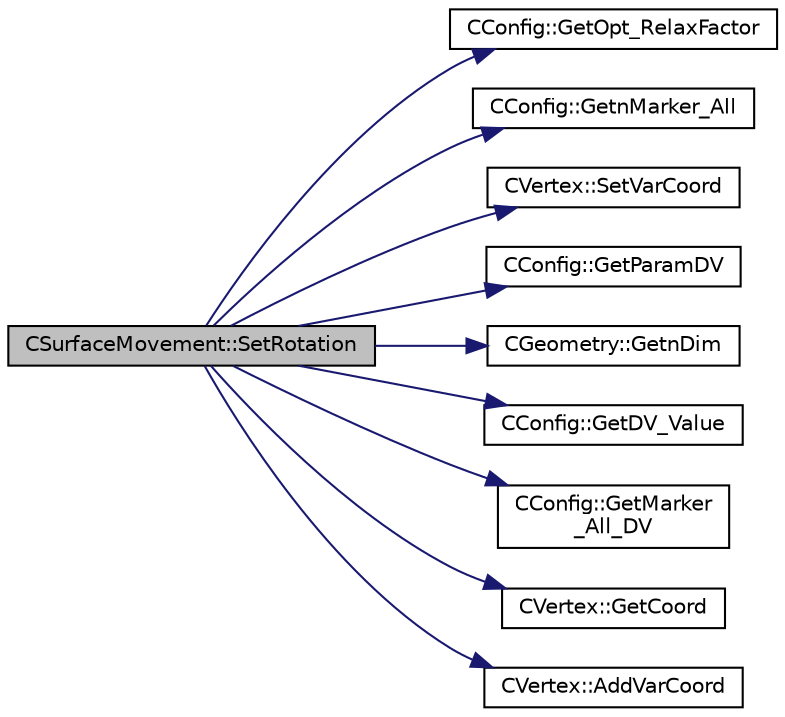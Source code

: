 digraph "CSurfaceMovement::SetRotation"
{
  edge [fontname="Helvetica",fontsize="10",labelfontname="Helvetica",labelfontsize="10"];
  node [fontname="Helvetica",fontsize="10",shape=record];
  rankdir="LR";
  Node888 [label="CSurfaceMovement::SetRotation",height=0.2,width=0.4,color="black", fillcolor="grey75", style="filled", fontcolor="black"];
  Node888 -> Node889 [color="midnightblue",fontsize="10",style="solid",fontname="Helvetica"];
  Node889 [label="CConfig::GetOpt_RelaxFactor",height=0.2,width=0.4,color="black", fillcolor="white", style="filled",URL="$class_c_config.html#affef7bc6016955cb0cf49b3f774bc45a",tooltip="Get the scale factor for the line search. "];
  Node888 -> Node890 [color="midnightblue",fontsize="10",style="solid",fontname="Helvetica"];
  Node890 [label="CConfig::GetnMarker_All",height=0.2,width=0.4,color="black", fillcolor="white", style="filled",URL="$class_c_config.html#a300c4884edfc0c2acf395036439004f4",tooltip="Get the total number of boundary markers including send/receive domains. "];
  Node888 -> Node891 [color="midnightblue",fontsize="10",style="solid",fontname="Helvetica"];
  Node891 [label="CVertex::SetVarCoord",height=0.2,width=0.4,color="black", fillcolor="white", style="filled",URL="$class_c_vertex.html#a77faafc52f911c793851c71738fb85ba",tooltip="Set the value of the coordinate variation due to a surface modification. "];
  Node888 -> Node892 [color="midnightblue",fontsize="10",style="solid",fontname="Helvetica"];
  Node892 [label="CConfig::GetParamDV",height=0.2,width=0.4,color="black", fillcolor="white", style="filled",URL="$class_c_config.html#a55ab8fc511c17d4b07ef0b5eea793e61",tooltip="Get a parameter of the particular design variable. "];
  Node888 -> Node893 [color="midnightblue",fontsize="10",style="solid",fontname="Helvetica"];
  Node893 [label="CGeometry::GetnDim",height=0.2,width=0.4,color="black", fillcolor="white", style="filled",URL="$class_c_geometry.html#a2af01006c0c4f74ba089582f1a3587fe",tooltip="Get number of coordinates. "];
  Node888 -> Node894 [color="midnightblue",fontsize="10",style="solid",fontname="Helvetica"];
  Node894 [label="CConfig::GetDV_Value",height=0.2,width=0.4,color="black", fillcolor="white", style="filled",URL="$class_c_config.html#ac50165b44d1c286c810585b89cd68f33",tooltip="Value of the design variable step, we use this value in design problems. "];
  Node888 -> Node895 [color="midnightblue",fontsize="10",style="solid",fontname="Helvetica"];
  Node895 [label="CConfig::GetMarker\l_All_DV",height=0.2,width=0.4,color="black", fillcolor="white", style="filled",URL="$class_c_config.html#a39608d00420cf8dd5357045aafdf2d23",tooltip="Get the DV information for a marker val_marker. "];
  Node888 -> Node896 [color="midnightblue",fontsize="10",style="solid",fontname="Helvetica"];
  Node896 [label="CVertex::GetCoord",height=0.2,width=0.4,color="black", fillcolor="white", style="filled",URL="$class_c_vertex.html#af0821dbe375150339a3c7e3879d8505f",tooltip="Get the value of the cartesian coordinate for the vertex. "];
  Node888 -> Node897 [color="midnightblue",fontsize="10",style="solid",fontname="Helvetica"];
  Node897 [label="CVertex::AddVarCoord",height=0.2,width=0.4,color="black", fillcolor="white", style="filled",URL="$class_c_vertex.html#aa8d4679ec3baf216d949e408a7aa526c",tooltip="Add the value of the coordinate variation due to a surface modification. "];
}
